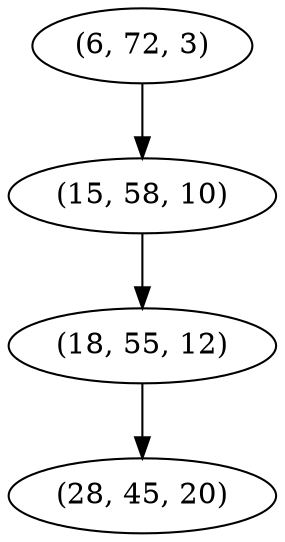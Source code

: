 digraph tree {
    "(6, 72, 3)";
    "(15, 58, 10)";
    "(18, 55, 12)";
    "(28, 45, 20)";
    "(6, 72, 3)" -> "(15, 58, 10)";
    "(15, 58, 10)" -> "(18, 55, 12)";
    "(18, 55, 12)" -> "(28, 45, 20)";
}
